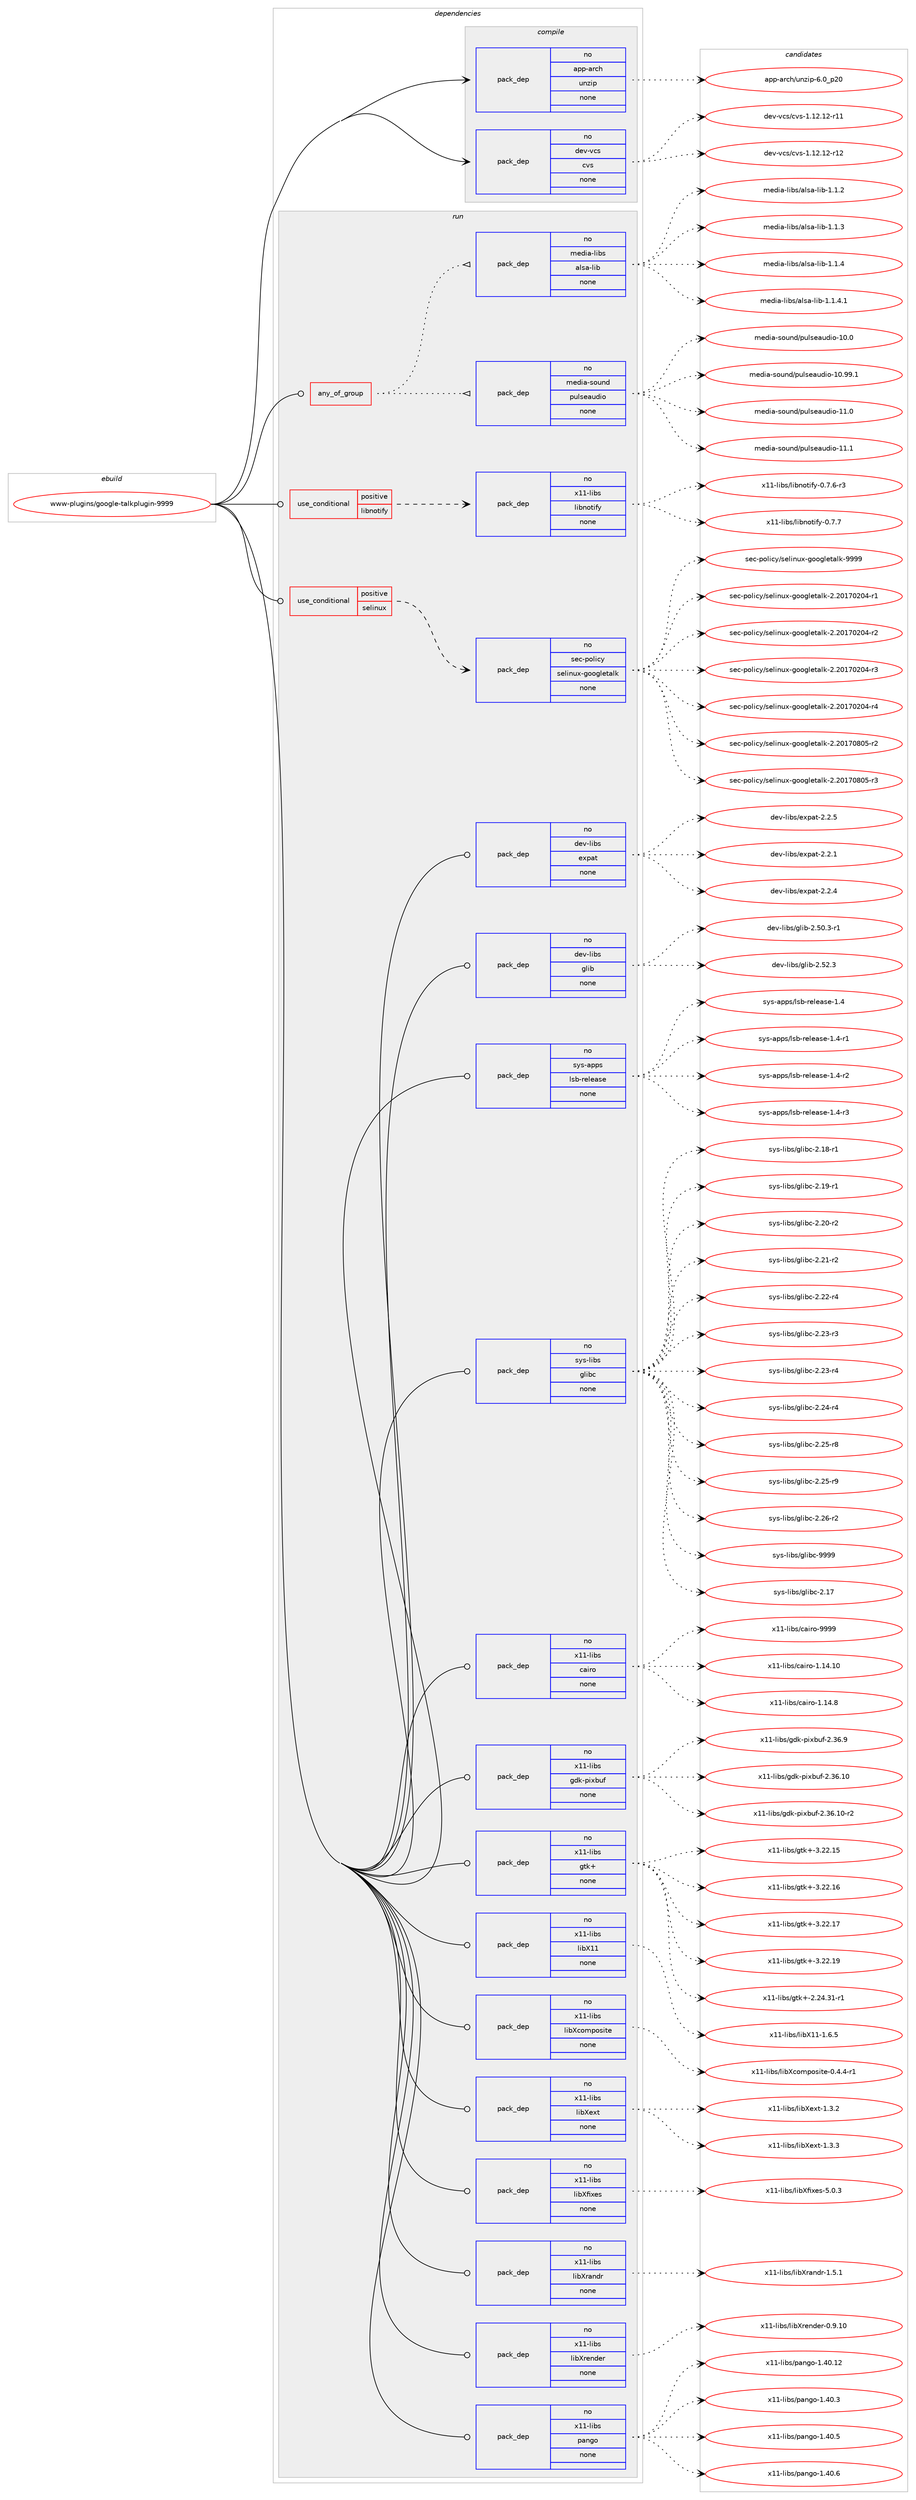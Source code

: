 digraph prolog {

# *************
# Graph options
# *************

newrank=true;
concentrate=true;
compound=true;
graph [rankdir=LR,fontname=Helvetica,fontsize=10,ranksep=1.5];#, ranksep=2.5, nodesep=0.2];
edge  [arrowhead=vee];
node  [fontname=Helvetica,fontsize=10];

# **********
# The ebuild
# **********

subgraph cluster_leftcol {
color=gray;
rank=same;
label=<<i>ebuild</i>>;
id [label="www-plugins/google-talkplugin-9999", color=red, width=4, href="../www-plugins/google-talkplugin-9999.svg"];
}

# ****************
# The dependencies
# ****************

subgraph cluster_midcol {
color=gray;
label=<<i>dependencies</i>>;
subgraph cluster_compile {
fillcolor="#eeeeee";
style=filled;
label=<<i>compile</i>>;
subgraph pack376557 {
dependency506292 [label=<<TABLE BORDER="0" CELLBORDER="1" CELLSPACING="0" CELLPADDING="4" WIDTH="220"><TR><TD ROWSPAN="6" CELLPADDING="30">pack_dep</TD></TR><TR><TD WIDTH="110">no</TD></TR><TR><TD>app-arch</TD></TR><TR><TD>unzip</TD></TR><TR><TD>none</TD></TR><TR><TD></TD></TR></TABLE>>, shape=none, color=blue];
}
id:e -> dependency506292:w [weight=20,style="solid",arrowhead="vee"];
subgraph pack376558 {
dependency506293 [label=<<TABLE BORDER="0" CELLBORDER="1" CELLSPACING="0" CELLPADDING="4" WIDTH="220"><TR><TD ROWSPAN="6" CELLPADDING="30">pack_dep</TD></TR><TR><TD WIDTH="110">no</TD></TR><TR><TD>dev-vcs</TD></TR><TR><TD>cvs</TD></TR><TR><TD>none</TD></TR><TR><TD></TD></TR></TABLE>>, shape=none, color=blue];
}
id:e -> dependency506293:w [weight=20,style="solid",arrowhead="vee"];
}
subgraph cluster_compileandrun {
fillcolor="#eeeeee";
style=filled;
label=<<i>compile and run</i>>;
}
subgraph cluster_run {
fillcolor="#eeeeee";
style=filled;
label=<<i>run</i>>;
subgraph any8954 {
dependency506294 [label=<<TABLE BORDER="0" CELLBORDER="1" CELLSPACING="0" CELLPADDING="4"><TR><TD CELLPADDING="10">any_of_group</TD></TR></TABLE>>, shape=none, color=red];subgraph pack376559 {
dependency506295 [label=<<TABLE BORDER="0" CELLBORDER="1" CELLSPACING="0" CELLPADDING="4" WIDTH="220"><TR><TD ROWSPAN="6" CELLPADDING="30">pack_dep</TD></TR><TR><TD WIDTH="110">no</TD></TR><TR><TD>media-sound</TD></TR><TR><TD>pulseaudio</TD></TR><TR><TD>none</TD></TR><TR><TD></TD></TR></TABLE>>, shape=none, color=blue];
}
dependency506294:e -> dependency506295:w [weight=20,style="dotted",arrowhead="oinv"];
subgraph pack376560 {
dependency506296 [label=<<TABLE BORDER="0" CELLBORDER="1" CELLSPACING="0" CELLPADDING="4" WIDTH="220"><TR><TD ROWSPAN="6" CELLPADDING="30">pack_dep</TD></TR><TR><TD WIDTH="110">no</TD></TR><TR><TD>media-libs</TD></TR><TR><TD>alsa-lib</TD></TR><TR><TD>none</TD></TR><TR><TD></TD></TR></TABLE>>, shape=none, color=blue];
}
dependency506294:e -> dependency506296:w [weight=20,style="dotted",arrowhead="oinv"];
}
id:e -> dependency506294:w [weight=20,style="solid",arrowhead="odot"];
subgraph cond120446 {
dependency506297 [label=<<TABLE BORDER="0" CELLBORDER="1" CELLSPACING="0" CELLPADDING="4"><TR><TD ROWSPAN="3" CELLPADDING="10">use_conditional</TD></TR><TR><TD>positive</TD></TR><TR><TD>libnotify</TD></TR></TABLE>>, shape=none, color=red];
subgraph pack376561 {
dependency506298 [label=<<TABLE BORDER="0" CELLBORDER="1" CELLSPACING="0" CELLPADDING="4" WIDTH="220"><TR><TD ROWSPAN="6" CELLPADDING="30">pack_dep</TD></TR><TR><TD WIDTH="110">no</TD></TR><TR><TD>x11-libs</TD></TR><TR><TD>libnotify</TD></TR><TR><TD>none</TD></TR><TR><TD></TD></TR></TABLE>>, shape=none, color=blue];
}
dependency506297:e -> dependency506298:w [weight=20,style="dashed",arrowhead="vee"];
}
id:e -> dependency506297:w [weight=20,style="solid",arrowhead="odot"];
subgraph cond120447 {
dependency506299 [label=<<TABLE BORDER="0" CELLBORDER="1" CELLSPACING="0" CELLPADDING="4"><TR><TD ROWSPAN="3" CELLPADDING="10">use_conditional</TD></TR><TR><TD>positive</TD></TR><TR><TD>selinux</TD></TR></TABLE>>, shape=none, color=red];
subgraph pack376562 {
dependency506300 [label=<<TABLE BORDER="0" CELLBORDER="1" CELLSPACING="0" CELLPADDING="4" WIDTH="220"><TR><TD ROWSPAN="6" CELLPADDING="30">pack_dep</TD></TR><TR><TD WIDTH="110">no</TD></TR><TR><TD>sec-policy</TD></TR><TR><TD>selinux-googletalk</TD></TR><TR><TD>none</TD></TR><TR><TD></TD></TR></TABLE>>, shape=none, color=blue];
}
dependency506299:e -> dependency506300:w [weight=20,style="dashed",arrowhead="vee"];
}
id:e -> dependency506299:w [weight=20,style="solid",arrowhead="odot"];
subgraph pack376563 {
dependency506301 [label=<<TABLE BORDER="0" CELLBORDER="1" CELLSPACING="0" CELLPADDING="4" WIDTH="220"><TR><TD ROWSPAN="6" CELLPADDING="30">pack_dep</TD></TR><TR><TD WIDTH="110">no</TD></TR><TR><TD>dev-libs</TD></TR><TR><TD>expat</TD></TR><TR><TD>none</TD></TR><TR><TD></TD></TR></TABLE>>, shape=none, color=blue];
}
id:e -> dependency506301:w [weight=20,style="solid",arrowhead="odot"];
subgraph pack376564 {
dependency506302 [label=<<TABLE BORDER="0" CELLBORDER="1" CELLSPACING="0" CELLPADDING="4" WIDTH="220"><TR><TD ROWSPAN="6" CELLPADDING="30">pack_dep</TD></TR><TR><TD WIDTH="110">no</TD></TR><TR><TD>dev-libs</TD></TR><TR><TD>glib</TD></TR><TR><TD>none</TD></TR><TR><TD></TD></TR></TABLE>>, shape=none, color=blue];
}
id:e -> dependency506302:w [weight=20,style="solid",arrowhead="odot"];
subgraph pack376565 {
dependency506303 [label=<<TABLE BORDER="0" CELLBORDER="1" CELLSPACING="0" CELLPADDING="4" WIDTH="220"><TR><TD ROWSPAN="6" CELLPADDING="30">pack_dep</TD></TR><TR><TD WIDTH="110">no</TD></TR><TR><TD>sys-apps</TD></TR><TR><TD>lsb-release</TD></TR><TR><TD>none</TD></TR><TR><TD></TD></TR></TABLE>>, shape=none, color=blue];
}
id:e -> dependency506303:w [weight=20,style="solid",arrowhead="odot"];
subgraph pack376566 {
dependency506304 [label=<<TABLE BORDER="0" CELLBORDER="1" CELLSPACING="0" CELLPADDING="4" WIDTH="220"><TR><TD ROWSPAN="6" CELLPADDING="30">pack_dep</TD></TR><TR><TD WIDTH="110">no</TD></TR><TR><TD>sys-libs</TD></TR><TR><TD>glibc</TD></TR><TR><TD>none</TD></TR><TR><TD></TD></TR></TABLE>>, shape=none, color=blue];
}
id:e -> dependency506304:w [weight=20,style="solid",arrowhead="odot"];
subgraph pack376567 {
dependency506305 [label=<<TABLE BORDER="0" CELLBORDER="1" CELLSPACING="0" CELLPADDING="4" WIDTH="220"><TR><TD ROWSPAN="6" CELLPADDING="30">pack_dep</TD></TR><TR><TD WIDTH="110">no</TD></TR><TR><TD>x11-libs</TD></TR><TR><TD>cairo</TD></TR><TR><TD>none</TD></TR><TR><TD></TD></TR></TABLE>>, shape=none, color=blue];
}
id:e -> dependency506305:w [weight=20,style="solid",arrowhead="odot"];
subgraph pack376568 {
dependency506306 [label=<<TABLE BORDER="0" CELLBORDER="1" CELLSPACING="0" CELLPADDING="4" WIDTH="220"><TR><TD ROWSPAN="6" CELLPADDING="30">pack_dep</TD></TR><TR><TD WIDTH="110">no</TD></TR><TR><TD>x11-libs</TD></TR><TR><TD>gdk-pixbuf</TD></TR><TR><TD>none</TD></TR><TR><TD></TD></TR></TABLE>>, shape=none, color=blue];
}
id:e -> dependency506306:w [weight=20,style="solid",arrowhead="odot"];
subgraph pack376569 {
dependency506307 [label=<<TABLE BORDER="0" CELLBORDER="1" CELLSPACING="0" CELLPADDING="4" WIDTH="220"><TR><TD ROWSPAN="6" CELLPADDING="30">pack_dep</TD></TR><TR><TD WIDTH="110">no</TD></TR><TR><TD>x11-libs</TD></TR><TR><TD>gtk+</TD></TR><TR><TD>none</TD></TR><TR><TD></TD></TR></TABLE>>, shape=none, color=blue];
}
id:e -> dependency506307:w [weight=20,style="solid",arrowhead="odot"];
subgraph pack376570 {
dependency506308 [label=<<TABLE BORDER="0" CELLBORDER="1" CELLSPACING="0" CELLPADDING="4" WIDTH="220"><TR><TD ROWSPAN="6" CELLPADDING="30">pack_dep</TD></TR><TR><TD WIDTH="110">no</TD></TR><TR><TD>x11-libs</TD></TR><TR><TD>libX11</TD></TR><TR><TD>none</TD></TR><TR><TD></TD></TR></TABLE>>, shape=none, color=blue];
}
id:e -> dependency506308:w [weight=20,style="solid",arrowhead="odot"];
subgraph pack376571 {
dependency506309 [label=<<TABLE BORDER="0" CELLBORDER="1" CELLSPACING="0" CELLPADDING="4" WIDTH="220"><TR><TD ROWSPAN="6" CELLPADDING="30">pack_dep</TD></TR><TR><TD WIDTH="110">no</TD></TR><TR><TD>x11-libs</TD></TR><TR><TD>libXcomposite</TD></TR><TR><TD>none</TD></TR><TR><TD></TD></TR></TABLE>>, shape=none, color=blue];
}
id:e -> dependency506309:w [weight=20,style="solid",arrowhead="odot"];
subgraph pack376572 {
dependency506310 [label=<<TABLE BORDER="0" CELLBORDER="1" CELLSPACING="0" CELLPADDING="4" WIDTH="220"><TR><TD ROWSPAN="6" CELLPADDING="30">pack_dep</TD></TR><TR><TD WIDTH="110">no</TD></TR><TR><TD>x11-libs</TD></TR><TR><TD>libXext</TD></TR><TR><TD>none</TD></TR><TR><TD></TD></TR></TABLE>>, shape=none, color=blue];
}
id:e -> dependency506310:w [weight=20,style="solid",arrowhead="odot"];
subgraph pack376573 {
dependency506311 [label=<<TABLE BORDER="0" CELLBORDER="1" CELLSPACING="0" CELLPADDING="4" WIDTH="220"><TR><TD ROWSPAN="6" CELLPADDING="30">pack_dep</TD></TR><TR><TD WIDTH="110">no</TD></TR><TR><TD>x11-libs</TD></TR><TR><TD>libXfixes</TD></TR><TR><TD>none</TD></TR><TR><TD></TD></TR></TABLE>>, shape=none, color=blue];
}
id:e -> dependency506311:w [weight=20,style="solid",arrowhead="odot"];
subgraph pack376574 {
dependency506312 [label=<<TABLE BORDER="0" CELLBORDER="1" CELLSPACING="0" CELLPADDING="4" WIDTH="220"><TR><TD ROWSPAN="6" CELLPADDING="30">pack_dep</TD></TR><TR><TD WIDTH="110">no</TD></TR><TR><TD>x11-libs</TD></TR><TR><TD>libXrandr</TD></TR><TR><TD>none</TD></TR><TR><TD></TD></TR></TABLE>>, shape=none, color=blue];
}
id:e -> dependency506312:w [weight=20,style="solid",arrowhead="odot"];
subgraph pack376575 {
dependency506313 [label=<<TABLE BORDER="0" CELLBORDER="1" CELLSPACING="0" CELLPADDING="4" WIDTH="220"><TR><TD ROWSPAN="6" CELLPADDING="30">pack_dep</TD></TR><TR><TD WIDTH="110">no</TD></TR><TR><TD>x11-libs</TD></TR><TR><TD>libXrender</TD></TR><TR><TD>none</TD></TR><TR><TD></TD></TR></TABLE>>, shape=none, color=blue];
}
id:e -> dependency506313:w [weight=20,style="solid",arrowhead="odot"];
subgraph pack376576 {
dependency506314 [label=<<TABLE BORDER="0" CELLBORDER="1" CELLSPACING="0" CELLPADDING="4" WIDTH="220"><TR><TD ROWSPAN="6" CELLPADDING="30">pack_dep</TD></TR><TR><TD WIDTH="110">no</TD></TR><TR><TD>x11-libs</TD></TR><TR><TD>pango</TD></TR><TR><TD>none</TD></TR><TR><TD></TD></TR></TABLE>>, shape=none, color=blue];
}
id:e -> dependency506314:w [weight=20,style="solid",arrowhead="odot"];
}
}

# **************
# The candidates
# **************

subgraph cluster_choices {
rank=same;
color=gray;
label=<<i>candidates</i>>;

subgraph choice376557 {
color=black;
nodesep=1;
choice971121124597114991044711711012210511245544648951125048 [label="app-arch/unzip-6.0_p20", color=red, width=4,href="../app-arch/unzip-6.0_p20.svg"];
dependency506292:e -> choice971121124597114991044711711012210511245544648951125048:w [style=dotted,weight="100"];
}
subgraph choice376558 {
color=black;
nodesep=1;
choice100101118451189911547991181154549464950464950451144949 [label="dev-vcs/cvs-1.12.12-r11", color=red, width=4,href="../dev-vcs/cvs-1.12.12-r11.svg"];
choice100101118451189911547991181154549464950464950451144950 [label="dev-vcs/cvs-1.12.12-r12", color=red, width=4,href="../dev-vcs/cvs-1.12.12-r12.svg"];
dependency506293:e -> choice100101118451189911547991181154549464950464950451144949:w [style=dotted,weight="100"];
dependency506293:e -> choice100101118451189911547991181154549464950464950451144950:w [style=dotted,weight="100"];
}
subgraph choice376559 {
color=black;
nodesep=1;
choice109101100105974511511111711010047112117108115101971171001051114549484648 [label="media-sound/pulseaudio-10.0", color=red, width=4,href="../media-sound/pulseaudio-10.0.svg"];
choice109101100105974511511111711010047112117108115101971171001051114549484657574649 [label="media-sound/pulseaudio-10.99.1", color=red, width=4,href="../media-sound/pulseaudio-10.99.1.svg"];
choice109101100105974511511111711010047112117108115101971171001051114549494648 [label="media-sound/pulseaudio-11.0", color=red, width=4,href="../media-sound/pulseaudio-11.0.svg"];
choice109101100105974511511111711010047112117108115101971171001051114549494649 [label="media-sound/pulseaudio-11.1", color=red, width=4,href="../media-sound/pulseaudio-11.1.svg"];
dependency506295:e -> choice109101100105974511511111711010047112117108115101971171001051114549484648:w [style=dotted,weight="100"];
dependency506295:e -> choice109101100105974511511111711010047112117108115101971171001051114549484657574649:w [style=dotted,weight="100"];
dependency506295:e -> choice109101100105974511511111711010047112117108115101971171001051114549494648:w [style=dotted,weight="100"];
dependency506295:e -> choice109101100105974511511111711010047112117108115101971171001051114549494649:w [style=dotted,weight="100"];
}
subgraph choice376560 {
color=black;
nodesep=1;
choice1091011001059745108105981154797108115974510810598454946494650 [label="media-libs/alsa-lib-1.1.2", color=red, width=4,href="../media-libs/alsa-lib-1.1.2.svg"];
choice1091011001059745108105981154797108115974510810598454946494651 [label="media-libs/alsa-lib-1.1.3", color=red, width=4,href="../media-libs/alsa-lib-1.1.3.svg"];
choice1091011001059745108105981154797108115974510810598454946494652 [label="media-libs/alsa-lib-1.1.4", color=red, width=4,href="../media-libs/alsa-lib-1.1.4.svg"];
choice10910110010597451081059811547971081159745108105984549464946524649 [label="media-libs/alsa-lib-1.1.4.1", color=red, width=4,href="../media-libs/alsa-lib-1.1.4.1.svg"];
dependency506296:e -> choice1091011001059745108105981154797108115974510810598454946494650:w [style=dotted,weight="100"];
dependency506296:e -> choice1091011001059745108105981154797108115974510810598454946494651:w [style=dotted,weight="100"];
dependency506296:e -> choice1091011001059745108105981154797108115974510810598454946494652:w [style=dotted,weight="100"];
dependency506296:e -> choice10910110010597451081059811547971081159745108105984549464946524649:w [style=dotted,weight="100"];
}
subgraph choice376561 {
color=black;
nodesep=1;
choice1204949451081059811547108105981101111161051021214548465546544511451 [label="x11-libs/libnotify-0.7.6-r3", color=red, width=4,href="../x11-libs/libnotify-0.7.6-r3.svg"];
choice120494945108105981154710810598110111116105102121454846554655 [label="x11-libs/libnotify-0.7.7", color=red, width=4,href="../x11-libs/libnotify-0.7.7.svg"];
dependency506298:e -> choice1204949451081059811547108105981101111161051021214548465546544511451:w [style=dotted,weight="100"];
dependency506298:e -> choice120494945108105981154710810598110111116105102121454846554655:w [style=dotted,weight="100"];
}
subgraph choice376562 {
color=black;
nodesep=1;
choice11510199451121111081059912147115101108105110117120451031111111031081011169710810745504650484955485048524511449 [label="sec-policy/selinux-googletalk-2.20170204-r1", color=red, width=4,href="../sec-policy/selinux-googletalk-2.20170204-r1.svg"];
choice11510199451121111081059912147115101108105110117120451031111111031081011169710810745504650484955485048524511450 [label="sec-policy/selinux-googletalk-2.20170204-r2", color=red, width=4,href="../sec-policy/selinux-googletalk-2.20170204-r2.svg"];
choice11510199451121111081059912147115101108105110117120451031111111031081011169710810745504650484955485048524511451 [label="sec-policy/selinux-googletalk-2.20170204-r3", color=red, width=4,href="../sec-policy/selinux-googletalk-2.20170204-r3.svg"];
choice11510199451121111081059912147115101108105110117120451031111111031081011169710810745504650484955485048524511452 [label="sec-policy/selinux-googletalk-2.20170204-r4", color=red, width=4,href="../sec-policy/selinux-googletalk-2.20170204-r4.svg"];
choice11510199451121111081059912147115101108105110117120451031111111031081011169710810745504650484955485648534511450 [label="sec-policy/selinux-googletalk-2.20170805-r2", color=red, width=4,href="../sec-policy/selinux-googletalk-2.20170805-r2.svg"];
choice11510199451121111081059912147115101108105110117120451031111111031081011169710810745504650484955485648534511451 [label="sec-policy/selinux-googletalk-2.20170805-r3", color=red, width=4,href="../sec-policy/selinux-googletalk-2.20170805-r3.svg"];
choice1151019945112111108105991214711510110810511011712045103111111103108101116971081074557575757 [label="sec-policy/selinux-googletalk-9999", color=red, width=4,href="../sec-policy/selinux-googletalk-9999.svg"];
dependency506300:e -> choice11510199451121111081059912147115101108105110117120451031111111031081011169710810745504650484955485048524511449:w [style=dotted,weight="100"];
dependency506300:e -> choice11510199451121111081059912147115101108105110117120451031111111031081011169710810745504650484955485048524511450:w [style=dotted,weight="100"];
dependency506300:e -> choice11510199451121111081059912147115101108105110117120451031111111031081011169710810745504650484955485048524511451:w [style=dotted,weight="100"];
dependency506300:e -> choice11510199451121111081059912147115101108105110117120451031111111031081011169710810745504650484955485048524511452:w [style=dotted,weight="100"];
dependency506300:e -> choice11510199451121111081059912147115101108105110117120451031111111031081011169710810745504650484955485648534511450:w [style=dotted,weight="100"];
dependency506300:e -> choice11510199451121111081059912147115101108105110117120451031111111031081011169710810745504650484955485648534511451:w [style=dotted,weight="100"];
dependency506300:e -> choice1151019945112111108105991214711510110810511011712045103111111103108101116971081074557575757:w [style=dotted,weight="100"];
}
subgraph choice376563 {
color=black;
nodesep=1;
choice10010111845108105981154710112011297116455046504649 [label="dev-libs/expat-2.2.1", color=red, width=4,href="../dev-libs/expat-2.2.1.svg"];
choice10010111845108105981154710112011297116455046504652 [label="dev-libs/expat-2.2.4", color=red, width=4,href="../dev-libs/expat-2.2.4.svg"];
choice10010111845108105981154710112011297116455046504653 [label="dev-libs/expat-2.2.5", color=red, width=4,href="../dev-libs/expat-2.2.5.svg"];
dependency506301:e -> choice10010111845108105981154710112011297116455046504649:w [style=dotted,weight="100"];
dependency506301:e -> choice10010111845108105981154710112011297116455046504652:w [style=dotted,weight="100"];
dependency506301:e -> choice10010111845108105981154710112011297116455046504653:w [style=dotted,weight="100"];
}
subgraph choice376564 {
color=black;
nodesep=1;
choice10010111845108105981154710310810598455046534846514511449 [label="dev-libs/glib-2.50.3-r1", color=red, width=4,href="../dev-libs/glib-2.50.3-r1.svg"];
choice1001011184510810598115471031081059845504653504651 [label="dev-libs/glib-2.52.3", color=red, width=4,href="../dev-libs/glib-2.52.3.svg"];
dependency506302:e -> choice10010111845108105981154710310810598455046534846514511449:w [style=dotted,weight="100"];
dependency506302:e -> choice1001011184510810598115471031081059845504653504651:w [style=dotted,weight="100"];
}
subgraph choice376565 {
color=black;
nodesep=1;
choice11512111545971121121154710811598451141011081019711510145494652 [label="sys-apps/lsb-release-1.4", color=red, width=4,href="../sys-apps/lsb-release-1.4.svg"];
choice115121115459711211211547108115984511410110810197115101454946524511449 [label="sys-apps/lsb-release-1.4-r1", color=red, width=4,href="../sys-apps/lsb-release-1.4-r1.svg"];
choice115121115459711211211547108115984511410110810197115101454946524511450 [label="sys-apps/lsb-release-1.4-r2", color=red, width=4,href="../sys-apps/lsb-release-1.4-r2.svg"];
choice115121115459711211211547108115984511410110810197115101454946524511451 [label="sys-apps/lsb-release-1.4-r3", color=red, width=4,href="../sys-apps/lsb-release-1.4-r3.svg"];
dependency506303:e -> choice11512111545971121121154710811598451141011081019711510145494652:w [style=dotted,weight="100"];
dependency506303:e -> choice115121115459711211211547108115984511410110810197115101454946524511449:w [style=dotted,weight="100"];
dependency506303:e -> choice115121115459711211211547108115984511410110810197115101454946524511450:w [style=dotted,weight="100"];
dependency506303:e -> choice115121115459711211211547108115984511410110810197115101454946524511451:w [style=dotted,weight="100"];
}
subgraph choice376566 {
color=black;
nodesep=1;
choice11512111545108105981154710310810598994550464955 [label="sys-libs/glibc-2.17", color=red, width=4,href="../sys-libs/glibc-2.17.svg"];
choice115121115451081059811547103108105989945504649564511449 [label="sys-libs/glibc-2.18-r1", color=red, width=4,href="../sys-libs/glibc-2.18-r1.svg"];
choice115121115451081059811547103108105989945504649574511449 [label="sys-libs/glibc-2.19-r1", color=red, width=4,href="../sys-libs/glibc-2.19-r1.svg"];
choice115121115451081059811547103108105989945504650484511450 [label="sys-libs/glibc-2.20-r2", color=red, width=4,href="../sys-libs/glibc-2.20-r2.svg"];
choice115121115451081059811547103108105989945504650494511450 [label="sys-libs/glibc-2.21-r2", color=red, width=4,href="../sys-libs/glibc-2.21-r2.svg"];
choice115121115451081059811547103108105989945504650504511452 [label="sys-libs/glibc-2.22-r4", color=red, width=4,href="../sys-libs/glibc-2.22-r4.svg"];
choice115121115451081059811547103108105989945504650514511451 [label="sys-libs/glibc-2.23-r3", color=red, width=4,href="../sys-libs/glibc-2.23-r3.svg"];
choice115121115451081059811547103108105989945504650514511452 [label="sys-libs/glibc-2.23-r4", color=red, width=4,href="../sys-libs/glibc-2.23-r4.svg"];
choice115121115451081059811547103108105989945504650524511452 [label="sys-libs/glibc-2.24-r4", color=red, width=4,href="../sys-libs/glibc-2.24-r4.svg"];
choice115121115451081059811547103108105989945504650534511456 [label="sys-libs/glibc-2.25-r8", color=red, width=4,href="../sys-libs/glibc-2.25-r8.svg"];
choice115121115451081059811547103108105989945504650534511457 [label="sys-libs/glibc-2.25-r9", color=red, width=4,href="../sys-libs/glibc-2.25-r9.svg"];
choice115121115451081059811547103108105989945504650544511450 [label="sys-libs/glibc-2.26-r2", color=red, width=4,href="../sys-libs/glibc-2.26-r2.svg"];
choice11512111545108105981154710310810598994557575757 [label="sys-libs/glibc-9999", color=red, width=4,href="../sys-libs/glibc-9999.svg"];
dependency506304:e -> choice11512111545108105981154710310810598994550464955:w [style=dotted,weight="100"];
dependency506304:e -> choice115121115451081059811547103108105989945504649564511449:w [style=dotted,weight="100"];
dependency506304:e -> choice115121115451081059811547103108105989945504649574511449:w [style=dotted,weight="100"];
dependency506304:e -> choice115121115451081059811547103108105989945504650484511450:w [style=dotted,weight="100"];
dependency506304:e -> choice115121115451081059811547103108105989945504650494511450:w [style=dotted,weight="100"];
dependency506304:e -> choice115121115451081059811547103108105989945504650504511452:w [style=dotted,weight="100"];
dependency506304:e -> choice115121115451081059811547103108105989945504650514511451:w [style=dotted,weight="100"];
dependency506304:e -> choice115121115451081059811547103108105989945504650514511452:w [style=dotted,weight="100"];
dependency506304:e -> choice115121115451081059811547103108105989945504650524511452:w [style=dotted,weight="100"];
dependency506304:e -> choice115121115451081059811547103108105989945504650534511456:w [style=dotted,weight="100"];
dependency506304:e -> choice115121115451081059811547103108105989945504650534511457:w [style=dotted,weight="100"];
dependency506304:e -> choice115121115451081059811547103108105989945504650544511450:w [style=dotted,weight="100"];
dependency506304:e -> choice11512111545108105981154710310810598994557575757:w [style=dotted,weight="100"];
}
subgraph choice376567 {
color=black;
nodesep=1;
choice120494945108105981154799971051141114549464952464948 [label="x11-libs/cairo-1.14.10", color=red, width=4,href="../x11-libs/cairo-1.14.10.svg"];
choice1204949451081059811547999710511411145494649524656 [label="x11-libs/cairo-1.14.8", color=red, width=4,href="../x11-libs/cairo-1.14.8.svg"];
choice120494945108105981154799971051141114557575757 [label="x11-libs/cairo-9999", color=red, width=4,href="../x11-libs/cairo-9999.svg"];
dependency506305:e -> choice120494945108105981154799971051141114549464952464948:w [style=dotted,weight="100"];
dependency506305:e -> choice1204949451081059811547999710511411145494649524656:w [style=dotted,weight="100"];
dependency506305:e -> choice120494945108105981154799971051141114557575757:w [style=dotted,weight="100"];
}
subgraph choice376568 {
color=black;
nodesep=1;
choice120494945108105981154710310010745112105120981171024550465154464948 [label="x11-libs/gdk-pixbuf-2.36.10", color=red, width=4,href="../x11-libs/gdk-pixbuf-2.36.10.svg"];
choice1204949451081059811547103100107451121051209811710245504651544649484511450 [label="x11-libs/gdk-pixbuf-2.36.10-r2", color=red, width=4,href="../x11-libs/gdk-pixbuf-2.36.10-r2.svg"];
choice1204949451081059811547103100107451121051209811710245504651544657 [label="x11-libs/gdk-pixbuf-2.36.9", color=red, width=4,href="../x11-libs/gdk-pixbuf-2.36.9.svg"];
dependency506306:e -> choice120494945108105981154710310010745112105120981171024550465154464948:w [style=dotted,weight="100"];
dependency506306:e -> choice1204949451081059811547103100107451121051209811710245504651544649484511450:w [style=dotted,weight="100"];
dependency506306:e -> choice1204949451081059811547103100107451121051209811710245504651544657:w [style=dotted,weight="100"];
}
subgraph choice376569 {
color=black;
nodesep=1;
choice12049494510810598115471031161074345504650524651494511449 [label="x11-libs/gtk+-2.24.31-r1", color=red, width=4,href="../x11-libs/gtk+-2.24.31-r1.svg"];
choice1204949451081059811547103116107434551465050464953 [label="x11-libs/gtk+-3.22.15", color=red, width=4,href="../x11-libs/gtk+-3.22.15.svg"];
choice1204949451081059811547103116107434551465050464954 [label="x11-libs/gtk+-3.22.16", color=red, width=4,href="../x11-libs/gtk+-3.22.16.svg"];
choice1204949451081059811547103116107434551465050464955 [label="x11-libs/gtk+-3.22.17", color=red, width=4,href="../x11-libs/gtk+-3.22.17.svg"];
choice1204949451081059811547103116107434551465050464957 [label="x11-libs/gtk+-3.22.19", color=red, width=4,href="../x11-libs/gtk+-3.22.19.svg"];
dependency506307:e -> choice12049494510810598115471031161074345504650524651494511449:w [style=dotted,weight="100"];
dependency506307:e -> choice1204949451081059811547103116107434551465050464953:w [style=dotted,weight="100"];
dependency506307:e -> choice1204949451081059811547103116107434551465050464954:w [style=dotted,weight="100"];
dependency506307:e -> choice1204949451081059811547103116107434551465050464955:w [style=dotted,weight="100"];
dependency506307:e -> choice1204949451081059811547103116107434551465050464957:w [style=dotted,weight="100"];
}
subgraph choice376570 {
color=black;
nodesep=1;
choice120494945108105981154710810598884949454946544653 [label="x11-libs/libX11-1.6.5", color=red, width=4,href="../x11-libs/libX11-1.6.5.svg"];
dependency506308:e -> choice120494945108105981154710810598884949454946544653:w [style=dotted,weight="100"];
}
subgraph choice376571 {
color=black;
nodesep=1;
choice12049494510810598115471081059888991111091121111151051161014548465246524511449 [label="x11-libs/libXcomposite-0.4.4-r1", color=red, width=4,href="../x11-libs/libXcomposite-0.4.4-r1.svg"];
dependency506309:e -> choice12049494510810598115471081059888991111091121111151051161014548465246524511449:w [style=dotted,weight="100"];
}
subgraph choice376572 {
color=black;
nodesep=1;
choice12049494510810598115471081059888101120116454946514650 [label="x11-libs/libXext-1.3.2", color=red, width=4,href="../x11-libs/libXext-1.3.2.svg"];
choice12049494510810598115471081059888101120116454946514651 [label="x11-libs/libXext-1.3.3", color=red, width=4,href="../x11-libs/libXext-1.3.3.svg"];
dependency506310:e -> choice12049494510810598115471081059888101120116454946514650:w [style=dotted,weight="100"];
dependency506310:e -> choice12049494510810598115471081059888101120116454946514651:w [style=dotted,weight="100"];
}
subgraph choice376573 {
color=black;
nodesep=1;
choice12049494510810598115471081059888102105120101115455346484651 [label="x11-libs/libXfixes-5.0.3", color=red, width=4,href="../x11-libs/libXfixes-5.0.3.svg"];
dependency506311:e -> choice12049494510810598115471081059888102105120101115455346484651:w [style=dotted,weight="100"];
}
subgraph choice376574 {
color=black;
nodesep=1;
choice1204949451081059811547108105988811497110100114454946534649 [label="x11-libs/libXrandr-1.5.1", color=red, width=4,href="../x11-libs/libXrandr-1.5.1.svg"];
dependency506312:e -> choice1204949451081059811547108105988811497110100114454946534649:w [style=dotted,weight="100"];
}
subgraph choice376575 {
color=black;
nodesep=1;
choice1204949451081059811547108105988811410111010010111445484657464948 [label="x11-libs/libXrender-0.9.10", color=red, width=4,href="../x11-libs/libXrender-0.9.10.svg"];
dependency506313:e -> choice1204949451081059811547108105988811410111010010111445484657464948:w [style=dotted,weight="100"];
}
subgraph choice376576 {
color=black;
nodesep=1;
choice1204949451081059811547112971101031114549465248464950 [label="x11-libs/pango-1.40.12", color=red, width=4,href="../x11-libs/pango-1.40.12.svg"];
choice12049494510810598115471129711010311145494652484651 [label="x11-libs/pango-1.40.3", color=red, width=4,href="../x11-libs/pango-1.40.3.svg"];
choice12049494510810598115471129711010311145494652484653 [label="x11-libs/pango-1.40.5", color=red, width=4,href="../x11-libs/pango-1.40.5.svg"];
choice12049494510810598115471129711010311145494652484654 [label="x11-libs/pango-1.40.6", color=red, width=4,href="../x11-libs/pango-1.40.6.svg"];
dependency506314:e -> choice1204949451081059811547112971101031114549465248464950:w [style=dotted,weight="100"];
dependency506314:e -> choice12049494510810598115471129711010311145494652484651:w [style=dotted,weight="100"];
dependency506314:e -> choice12049494510810598115471129711010311145494652484653:w [style=dotted,weight="100"];
dependency506314:e -> choice12049494510810598115471129711010311145494652484654:w [style=dotted,weight="100"];
}
}

}
